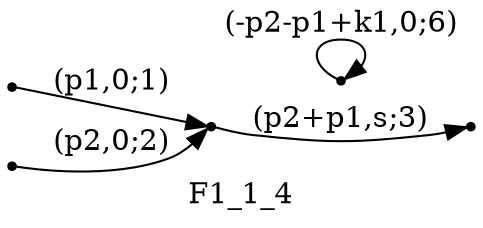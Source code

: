 digraph F1_1_4 {
  label="F1_1_4";
  rankdir="LR";
  subgraph edges {
    -1 -> 1 [label="(p1,0;1)"];
    -2 -> 1 [label="(p2,0;2)"];
    1 -> -3 [label="(p2+p1,s;3)"];
    2 -> 2 [label="(-p2-p1+k1,0;6)"];
  }
  subgraph incoming { rank="source"; -1; -2; }
  subgraph outgoing { rank="sink"; -3; }
-3 [shape=point];
-2 [shape=point];
-1 [shape=point];
1 [shape=point];
2 [shape=point];
}


